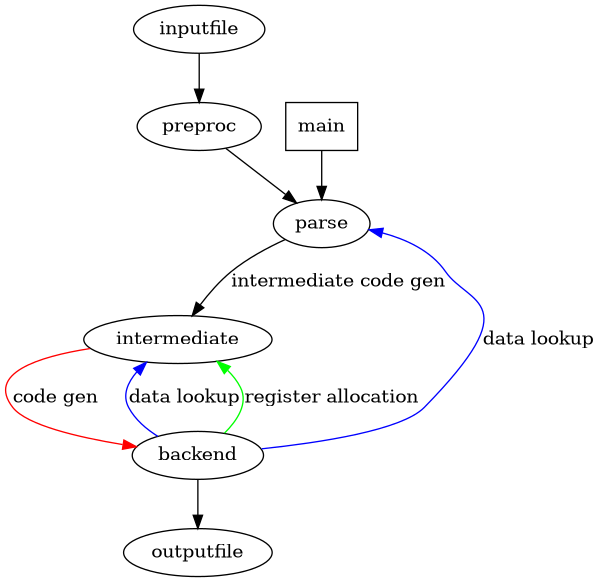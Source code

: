 digraph G {
 size ="4,4";
 inputfile->preproc;
 main [shape=box];
 main -> parse [weight=8];
 preproc->parse;
 parse->intermediate[label ="intermediate code gen"];
 intermediate->backend[label="code gen" color="red"];
 backend->intermediate[label="data lookup" color="blue"];
 backend->intermediate[label="register allocation" color="green"];
 backend->parse[label="data lookup" color="blue"];
 backend->outputfile
}
